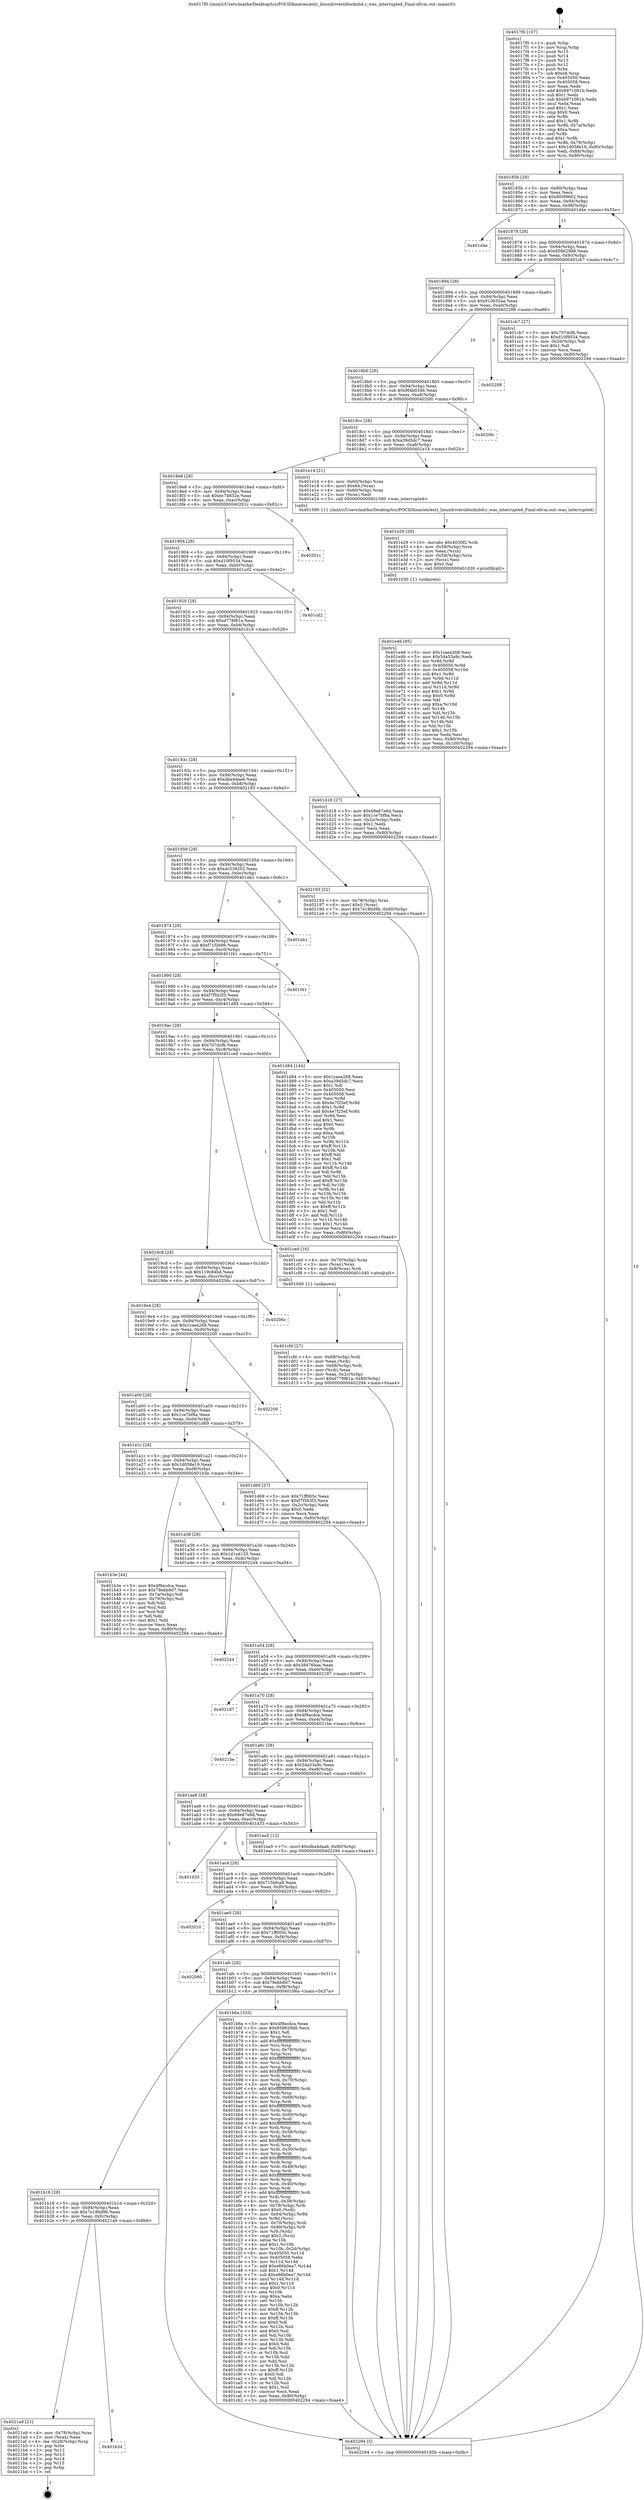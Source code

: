 digraph "0x4017f0" {
  label = "0x4017f0 (/mnt/c/Users/mathe/Desktop/tcc/POCII/binaries/extr_linuxdriversblocknbd.c_was_interrupted_Final-ollvm.out::main(0))"
  labelloc = "t"
  node[shape=record]

  Entry [label="",width=0.3,height=0.3,shape=circle,fillcolor=black,style=filled]
  "0x40185b" [label="{
     0x40185b [29]\l
     | [instrs]\l
     &nbsp;&nbsp;0x40185b \<+3\>: mov -0x80(%rbp),%eax\l
     &nbsp;&nbsp;0x40185e \<+2\>: mov %eax,%ecx\l
     &nbsp;&nbsp;0x401860 \<+6\>: sub $0x800f9662,%ecx\l
     &nbsp;&nbsp;0x401866 \<+6\>: mov %eax,-0x94(%rbp)\l
     &nbsp;&nbsp;0x40186c \<+6\>: mov %ecx,-0x98(%rbp)\l
     &nbsp;&nbsp;0x401872 \<+6\>: je 0000000000401d4e \<main+0x55e\>\l
  }"]
  "0x401d4e" [label="{
     0x401d4e\l
  }", style=dashed]
  "0x401878" [label="{
     0x401878 [28]\l
     | [instrs]\l
     &nbsp;&nbsp;0x401878 \<+5\>: jmp 000000000040187d \<main+0x8d\>\l
     &nbsp;&nbsp;0x40187d \<+6\>: mov -0x94(%rbp),%eax\l
     &nbsp;&nbsp;0x401883 \<+5\>: sub $0x858629d8,%eax\l
     &nbsp;&nbsp;0x401888 \<+6\>: mov %eax,-0x9c(%rbp)\l
     &nbsp;&nbsp;0x40188e \<+6\>: je 0000000000401cb7 \<main+0x4c7\>\l
  }"]
  Exit [label="",width=0.3,height=0.3,shape=circle,fillcolor=black,style=filled,peripheries=2]
  "0x401cb7" [label="{
     0x401cb7 [27]\l
     | [instrs]\l
     &nbsp;&nbsp;0x401cb7 \<+5\>: mov $0x707dcfb,%eax\l
     &nbsp;&nbsp;0x401cbc \<+5\>: mov $0xd10f9534,%ecx\l
     &nbsp;&nbsp;0x401cc1 \<+3\>: mov -0x2d(%rbp),%dl\l
     &nbsp;&nbsp;0x401cc4 \<+3\>: test $0x1,%dl\l
     &nbsp;&nbsp;0x401cc7 \<+3\>: cmovne %ecx,%eax\l
     &nbsp;&nbsp;0x401cca \<+3\>: mov %eax,-0x80(%rbp)\l
     &nbsp;&nbsp;0x401ccd \<+5\>: jmp 0000000000402294 \<main+0xaa4\>\l
  }"]
  "0x401894" [label="{
     0x401894 [28]\l
     | [instrs]\l
     &nbsp;&nbsp;0x401894 \<+5\>: jmp 0000000000401899 \<main+0xa9\>\l
     &nbsp;&nbsp;0x401899 \<+6\>: mov -0x94(%rbp),%eax\l
     &nbsp;&nbsp;0x40189f \<+5\>: sub $0x910635aa,%eax\l
     &nbsp;&nbsp;0x4018a4 \<+6\>: mov %eax,-0xa0(%rbp)\l
     &nbsp;&nbsp;0x4018aa \<+6\>: je 0000000000402288 \<main+0xa98\>\l
  }"]
  "0x401b34" [label="{
     0x401b34\l
  }", style=dashed]
  "0x402288" [label="{
     0x402288\l
  }", style=dashed]
  "0x4018b0" [label="{
     0x4018b0 [28]\l
     | [instrs]\l
     &nbsp;&nbsp;0x4018b0 \<+5\>: jmp 00000000004018b5 \<main+0xc5\>\l
     &nbsp;&nbsp;0x4018b5 \<+6\>: mov -0x94(%rbp),%eax\l
     &nbsp;&nbsp;0x4018bb \<+5\>: sub $0x9f4b0346,%eax\l
     &nbsp;&nbsp;0x4018c0 \<+6\>: mov %eax,-0xa4(%rbp)\l
     &nbsp;&nbsp;0x4018c6 \<+6\>: je 00000000004020fc \<main+0x90c\>\l
  }"]
  "0x4021a9" [label="{
     0x4021a9 [21]\l
     | [instrs]\l
     &nbsp;&nbsp;0x4021a9 \<+4\>: mov -0x78(%rbp),%rax\l
     &nbsp;&nbsp;0x4021ad \<+2\>: mov (%rax),%eax\l
     &nbsp;&nbsp;0x4021af \<+4\>: lea -0x28(%rbp),%rsp\l
     &nbsp;&nbsp;0x4021b3 \<+1\>: pop %rbx\l
     &nbsp;&nbsp;0x4021b4 \<+2\>: pop %r12\l
     &nbsp;&nbsp;0x4021b6 \<+2\>: pop %r13\l
     &nbsp;&nbsp;0x4021b8 \<+2\>: pop %r14\l
     &nbsp;&nbsp;0x4021ba \<+2\>: pop %r15\l
     &nbsp;&nbsp;0x4021bc \<+1\>: pop %rbp\l
     &nbsp;&nbsp;0x4021bd \<+1\>: ret\l
  }"]
  "0x4020fc" [label="{
     0x4020fc\l
  }", style=dashed]
  "0x4018cc" [label="{
     0x4018cc [28]\l
     | [instrs]\l
     &nbsp;&nbsp;0x4018cc \<+5\>: jmp 00000000004018d1 \<main+0xe1\>\l
     &nbsp;&nbsp;0x4018d1 \<+6\>: mov -0x94(%rbp),%eax\l
     &nbsp;&nbsp;0x4018d7 \<+5\>: sub $0xa39d5dc7,%eax\l
     &nbsp;&nbsp;0x4018dc \<+6\>: mov %eax,-0xa8(%rbp)\l
     &nbsp;&nbsp;0x4018e2 \<+6\>: je 0000000000401e14 \<main+0x624\>\l
  }"]
  "0x401e46" [label="{
     0x401e46 [95]\l
     | [instrs]\l
     &nbsp;&nbsp;0x401e46 \<+5\>: mov $0x1caea268,%esi\l
     &nbsp;&nbsp;0x401e4b \<+5\>: mov $0x54a53a9c,%edx\l
     &nbsp;&nbsp;0x401e50 \<+3\>: xor %r8d,%r8d\l
     &nbsp;&nbsp;0x401e53 \<+8\>: mov 0x405050,%r9d\l
     &nbsp;&nbsp;0x401e5b \<+8\>: mov 0x405058,%r10d\l
     &nbsp;&nbsp;0x401e63 \<+4\>: sub $0x1,%r8d\l
     &nbsp;&nbsp;0x401e67 \<+3\>: mov %r9d,%r11d\l
     &nbsp;&nbsp;0x401e6a \<+3\>: add %r8d,%r11d\l
     &nbsp;&nbsp;0x401e6d \<+4\>: imul %r11d,%r9d\l
     &nbsp;&nbsp;0x401e71 \<+4\>: and $0x1,%r9d\l
     &nbsp;&nbsp;0x401e75 \<+4\>: cmp $0x0,%r9d\l
     &nbsp;&nbsp;0x401e79 \<+3\>: sete %bl\l
     &nbsp;&nbsp;0x401e7c \<+4\>: cmp $0xa,%r10d\l
     &nbsp;&nbsp;0x401e80 \<+4\>: setl %r14b\l
     &nbsp;&nbsp;0x401e84 \<+3\>: mov %bl,%r15b\l
     &nbsp;&nbsp;0x401e87 \<+3\>: and %r14b,%r15b\l
     &nbsp;&nbsp;0x401e8a \<+3\>: xor %r14b,%bl\l
     &nbsp;&nbsp;0x401e8d \<+3\>: or %bl,%r15b\l
     &nbsp;&nbsp;0x401e90 \<+4\>: test $0x1,%r15b\l
     &nbsp;&nbsp;0x401e94 \<+3\>: cmovne %edx,%esi\l
     &nbsp;&nbsp;0x401e97 \<+3\>: mov %esi,-0x80(%rbp)\l
     &nbsp;&nbsp;0x401e9a \<+6\>: mov %eax,-0x100(%rbp)\l
     &nbsp;&nbsp;0x401ea0 \<+5\>: jmp 0000000000402294 \<main+0xaa4\>\l
  }"]
  "0x401e14" [label="{
     0x401e14 [21]\l
     | [instrs]\l
     &nbsp;&nbsp;0x401e14 \<+4\>: mov -0x60(%rbp),%rax\l
     &nbsp;&nbsp;0x401e18 \<+6\>: movl $0x64,(%rax)\l
     &nbsp;&nbsp;0x401e1e \<+4\>: mov -0x60(%rbp),%rax\l
     &nbsp;&nbsp;0x401e22 \<+2\>: mov (%rax),%edi\l
     &nbsp;&nbsp;0x401e24 \<+5\>: call 0000000000401590 \<was_interrupted\>\l
     | [calls]\l
     &nbsp;&nbsp;0x401590 \{1\} (/mnt/c/Users/mathe/Desktop/tcc/POCII/binaries/extr_linuxdriversblocknbd.c_was_interrupted_Final-ollvm.out::was_interrupted)\l
  }"]
  "0x4018e8" [label="{
     0x4018e8 [28]\l
     | [instrs]\l
     &nbsp;&nbsp;0x4018e8 \<+5\>: jmp 00000000004018ed \<main+0xfd\>\l
     &nbsp;&nbsp;0x4018ed \<+6\>: mov -0x94(%rbp),%eax\l
     &nbsp;&nbsp;0x4018f3 \<+5\>: sub $0xbc74832e,%eax\l
     &nbsp;&nbsp;0x4018f8 \<+6\>: mov %eax,-0xac(%rbp)\l
     &nbsp;&nbsp;0x4018fe \<+6\>: je 000000000040201c \<main+0x82c\>\l
  }"]
  "0x401e29" [label="{
     0x401e29 [29]\l
     | [instrs]\l
     &nbsp;&nbsp;0x401e29 \<+10\>: movabs $0x4030f2,%rdi\l
     &nbsp;&nbsp;0x401e33 \<+4\>: mov -0x58(%rbp),%rcx\l
     &nbsp;&nbsp;0x401e37 \<+2\>: mov %eax,(%rcx)\l
     &nbsp;&nbsp;0x401e39 \<+4\>: mov -0x58(%rbp),%rcx\l
     &nbsp;&nbsp;0x401e3d \<+2\>: mov (%rcx),%esi\l
     &nbsp;&nbsp;0x401e3f \<+2\>: mov $0x0,%al\l
     &nbsp;&nbsp;0x401e41 \<+5\>: call 0000000000401030 \<printf@plt\>\l
     | [calls]\l
     &nbsp;&nbsp;0x401030 \{1\} (unknown)\l
  }"]
  "0x40201c" [label="{
     0x40201c\l
  }", style=dashed]
  "0x401904" [label="{
     0x401904 [28]\l
     | [instrs]\l
     &nbsp;&nbsp;0x401904 \<+5\>: jmp 0000000000401909 \<main+0x119\>\l
     &nbsp;&nbsp;0x401909 \<+6\>: mov -0x94(%rbp),%eax\l
     &nbsp;&nbsp;0x40190f \<+5\>: sub $0xd10f9534,%eax\l
     &nbsp;&nbsp;0x401914 \<+6\>: mov %eax,-0xb0(%rbp)\l
     &nbsp;&nbsp;0x40191a \<+6\>: je 0000000000401cd2 \<main+0x4e2\>\l
  }"]
  "0x401cfd" [label="{
     0x401cfd [27]\l
     | [instrs]\l
     &nbsp;&nbsp;0x401cfd \<+4\>: mov -0x68(%rbp),%rdi\l
     &nbsp;&nbsp;0x401d01 \<+2\>: mov %eax,(%rdi)\l
     &nbsp;&nbsp;0x401d03 \<+4\>: mov -0x68(%rbp),%rdi\l
     &nbsp;&nbsp;0x401d07 \<+2\>: mov (%rdi),%eax\l
     &nbsp;&nbsp;0x401d09 \<+3\>: mov %eax,-0x2c(%rbp)\l
     &nbsp;&nbsp;0x401d0c \<+7\>: movl $0xd778f81a,-0x80(%rbp)\l
     &nbsp;&nbsp;0x401d13 \<+5\>: jmp 0000000000402294 \<main+0xaa4\>\l
  }"]
  "0x401cd2" [label="{
     0x401cd2\l
  }", style=dashed]
  "0x401920" [label="{
     0x401920 [28]\l
     | [instrs]\l
     &nbsp;&nbsp;0x401920 \<+5\>: jmp 0000000000401925 \<main+0x135\>\l
     &nbsp;&nbsp;0x401925 \<+6\>: mov -0x94(%rbp),%eax\l
     &nbsp;&nbsp;0x40192b \<+5\>: sub $0xd778f81a,%eax\l
     &nbsp;&nbsp;0x401930 \<+6\>: mov %eax,-0xb4(%rbp)\l
     &nbsp;&nbsp;0x401936 \<+6\>: je 0000000000401d18 \<main+0x528\>\l
  }"]
  "0x401b18" [label="{
     0x401b18 [28]\l
     | [instrs]\l
     &nbsp;&nbsp;0x401b18 \<+5\>: jmp 0000000000401b1d \<main+0x32d\>\l
     &nbsp;&nbsp;0x401b1d \<+6\>: mov -0x94(%rbp),%eax\l
     &nbsp;&nbsp;0x401b23 \<+5\>: sub $0x7e18bd9b,%eax\l
     &nbsp;&nbsp;0x401b28 \<+6\>: mov %eax,-0xfc(%rbp)\l
     &nbsp;&nbsp;0x401b2e \<+6\>: je 00000000004021a9 \<main+0x9b9\>\l
  }"]
  "0x401d18" [label="{
     0x401d18 [27]\l
     | [instrs]\l
     &nbsp;&nbsp;0x401d18 \<+5\>: mov $0x68e67e6d,%eax\l
     &nbsp;&nbsp;0x401d1d \<+5\>: mov $0x1ce7bf8a,%ecx\l
     &nbsp;&nbsp;0x401d22 \<+3\>: mov -0x2c(%rbp),%edx\l
     &nbsp;&nbsp;0x401d25 \<+3\>: cmp $0x1,%edx\l
     &nbsp;&nbsp;0x401d28 \<+3\>: cmovl %ecx,%eax\l
     &nbsp;&nbsp;0x401d2b \<+3\>: mov %eax,-0x80(%rbp)\l
     &nbsp;&nbsp;0x401d2e \<+5\>: jmp 0000000000402294 \<main+0xaa4\>\l
  }"]
  "0x40193c" [label="{
     0x40193c [28]\l
     | [instrs]\l
     &nbsp;&nbsp;0x40193c \<+5\>: jmp 0000000000401941 \<main+0x151\>\l
     &nbsp;&nbsp;0x401941 \<+6\>: mov -0x94(%rbp),%eax\l
     &nbsp;&nbsp;0x401947 \<+5\>: sub $0xdba4daa6,%eax\l
     &nbsp;&nbsp;0x40194c \<+6\>: mov %eax,-0xb8(%rbp)\l
     &nbsp;&nbsp;0x401952 \<+6\>: je 0000000000402193 \<main+0x9a3\>\l
  }"]
  "0x401b6a" [label="{
     0x401b6a [333]\l
     | [instrs]\l
     &nbsp;&nbsp;0x401b6a \<+5\>: mov $0x4f9acdca,%eax\l
     &nbsp;&nbsp;0x401b6f \<+5\>: mov $0x858629d8,%ecx\l
     &nbsp;&nbsp;0x401b74 \<+2\>: mov $0x1,%dl\l
     &nbsp;&nbsp;0x401b76 \<+3\>: mov %rsp,%rsi\l
     &nbsp;&nbsp;0x401b79 \<+4\>: add $0xfffffffffffffff0,%rsi\l
     &nbsp;&nbsp;0x401b7d \<+3\>: mov %rsi,%rsp\l
     &nbsp;&nbsp;0x401b80 \<+4\>: mov %rsi,-0x78(%rbp)\l
     &nbsp;&nbsp;0x401b84 \<+3\>: mov %rsp,%rsi\l
     &nbsp;&nbsp;0x401b87 \<+4\>: add $0xfffffffffffffff0,%rsi\l
     &nbsp;&nbsp;0x401b8b \<+3\>: mov %rsi,%rsp\l
     &nbsp;&nbsp;0x401b8e \<+3\>: mov %rsp,%rdi\l
     &nbsp;&nbsp;0x401b91 \<+4\>: add $0xfffffffffffffff0,%rdi\l
     &nbsp;&nbsp;0x401b95 \<+3\>: mov %rdi,%rsp\l
     &nbsp;&nbsp;0x401b98 \<+4\>: mov %rdi,-0x70(%rbp)\l
     &nbsp;&nbsp;0x401b9c \<+3\>: mov %rsp,%rdi\l
     &nbsp;&nbsp;0x401b9f \<+4\>: add $0xfffffffffffffff0,%rdi\l
     &nbsp;&nbsp;0x401ba3 \<+3\>: mov %rdi,%rsp\l
     &nbsp;&nbsp;0x401ba6 \<+4\>: mov %rdi,-0x68(%rbp)\l
     &nbsp;&nbsp;0x401baa \<+3\>: mov %rsp,%rdi\l
     &nbsp;&nbsp;0x401bad \<+4\>: add $0xfffffffffffffff0,%rdi\l
     &nbsp;&nbsp;0x401bb1 \<+3\>: mov %rdi,%rsp\l
     &nbsp;&nbsp;0x401bb4 \<+4\>: mov %rdi,-0x60(%rbp)\l
     &nbsp;&nbsp;0x401bb8 \<+3\>: mov %rsp,%rdi\l
     &nbsp;&nbsp;0x401bbb \<+4\>: add $0xfffffffffffffff0,%rdi\l
     &nbsp;&nbsp;0x401bbf \<+3\>: mov %rdi,%rsp\l
     &nbsp;&nbsp;0x401bc2 \<+4\>: mov %rdi,-0x58(%rbp)\l
     &nbsp;&nbsp;0x401bc6 \<+3\>: mov %rsp,%rdi\l
     &nbsp;&nbsp;0x401bc9 \<+4\>: add $0xfffffffffffffff0,%rdi\l
     &nbsp;&nbsp;0x401bcd \<+3\>: mov %rdi,%rsp\l
     &nbsp;&nbsp;0x401bd0 \<+4\>: mov %rdi,-0x50(%rbp)\l
     &nbsp;&nbsp;0x401bd4 \<+3\>: mov %rsp,%rdi\l
     &nbsp;&nbsp;0x401bd7 \<+4\>: add $0xfffffffffffffff0,%rdi\l
     &nbsp;&nbsp;0x401bdb \<+3\>: mov %rdi,%rsp\l
     &nbsp;&nbsp;0x401bde \<+4\>: mov %rdi,-0x48(%rbp)\l
     &nbsp;&nbsp;0x401be2 \<+3\>: mov %rsp,%rdi\l
     &nbsp;&nbsp;0x401be5 \<+4\>: add $0xfffffffffffffff0,%rdi\l
     &nbsp;&nbsp;0x401be9 \<+3\>: mov %rdi,%rsp\l
     &nbsp;&nbsp;0x401bec \<+4\>: mov %rdi,-0x40(%rbp)\l
     &nbsp;&nbsp;0x401bf0 \<+3\>: mov %rsp,%rdi\l
     &nbsp;&nbsp;0x401bf3 \<+4\>: add $0xfffffffffffffff0,%rdi\l
     &nbsp;&nbsp;0x401bf7 \<+3\>: mov %rdi,%rsp\l
     &nbsp;&nbsp;0x401bfa \<+4\>: mov %rdi,-0x38(%rbp)\l
     &nbsp;&nbsp;0x401bfe \<+4\>: mov -0x78(%rbp),%rdi\l
     &nbsp;&nbsp;0x401c02 \<+6\>: movl $0x0,(%rdi)\l
     &nbsp;&nbsp;0x401c08 \<+7\>: mov -0x84(%rbp),%r8d\l
     &nbsp;&nbsp;0x401c0f \<+3\>: mov %r8d,(%rsi)\l
     &nbsp;&nbsp;0x401c12 \<+4\>: mov -0x70(%rbp),%rdi\l
     &nbsp;&nbsp;0x401c16 \<+7\>: mov -0x90(%rbp),%r9\l
     &nbsp;&nbsp;0x401c1d \<+3\>: mov %r9,(%rdi)\l
     &nbsp;&nbsp;0x401c20 \<+3\>: cmpl $0x2,(%rsi)\l
     &nbsp;&nbsp;0x401c23 \<+4\>: setne %r10b\l
     &nbsp;&nbsp;0x401c27 \<+4\>: and $0x1,%r10b\l
     &nbsp;&nbsp;0x401c2b \<+4\>: mov %r10b,-0x2d(%rbp)\l
     &nbsp;&nbsp;0x401c2f \<+8\>: mov 0x405050,%r11d\l
     &nbsp;&nbsp;0x401c37 \<+7\>: mov 0x405058,%ebx\l
     &nbsp;&nbsp;0x401c3e \<+3\>: mov %r11d,%r14d\l
     &nbsp;&nbsp;0x401c41 \<+7\>: add $0xe86b0ea7,%r14d\l
     &nbsp;&nbsp;0x401c48 \<+4\>: sub $0x1,%r14d\l
     &nbsp;&nbsp;0x401c4c \<+7\>: sub $0xe86b0ea7,%r14d\l
     &nbsp;&nbsp;0x401c53 \<+4\>: imul %r14d,%r11d\l
     &nbsp;&nbsp;0x401c57 \<+4\>: and $0x1,%r11d\l
     &nbsp;&nbsp;0x401c5b \<+4\>: cmp $0x0,%r11d\l
     &nbsp;&nbsp;0x401c5f \<+4\>: sete %r10b\l
     &nbsp;&nbsp;0x401c63 \<+3\>: cmp $0xa,%ebx\l
     &nbsp;&nbsp;0x401c66 \<+4\>: setl %r15b\l
     &nbsp;&nbsp;0x401c6a \<+3\>: mov %r10b,%r12b\l
     &nbsp;&nbsp;0x401c6d \<+4\>: xor $0xff,%r12b\l
     &nbsp;&nbsp;0x401c71 \<+3\>: mov %r15b,%r13b\l
     &nbsp;&nbsp;0x401c74 \<+4\>: xor $0xff,%r13b\l
     &nbsp;&nbsp;0x401c78 \<+3\>: xor $0x0,%dl\l
     &nbsp;&nbsp;0x401c7b \<+3\>: mov %r12b,%sil\l
     &nbsp;&nbsp;0x401c7e \<+4\>: and $0x0,%sil\l
     &nbsp;&nbsp;0x401c82 \<+3\>: and %dl,%r10b\l
     &nbsp;&nbsp;0x401c85 \<+3\>: mov %r13b,%dil\l
     &nbsp;&nbsp;0x401c88 \<+4\>: and $0x0,%dil\l
     &nbsp;&nbsp;0x401c8c \<+3\>: and %dl,%r15b\l
     &nbsp;&nbsp;0x401c8f \<+3\>: or %r10b,%sil\l
     &nbsp;&nbsp;0x401c92 \<+3\>: or %r15b,%dil\l
     &nbsp;&nbsp;0x401c95 \<+3\>: xor %dil,%sil\l
     &nbsp;&nbsp;0x401c98 \<+3\>: or %r13b,%r12b\l
     &nbsp;&nbsp;0x401c9b \<+4\>: xor $0xff,%r12b\l
     &nbsp;&nbsp;0x401c9f \<+3\>: or $0x0,%dl\l
     &nbsp;&nbsp;0x401ca2 \<+3\>: and %dl,%r12b\l
     &nbsp;&nbsp;0x401ca5 \<+3\>: or %r12b,%sil\l
     &nbsp;&nbsp;0x401ca8 \<+4\>: test $0x1,%sil\l
     &nbsp;&nbsp;0x401cac \<+3\>: cmovne %ecx,%eax\l
     &nbsp;&nbsp;0x401caf \<+3\>: mov %eax,-0x80(%rbp)\l
     &nbsp;&nbsp;0x401cb2 \<+5\>: jmp 0000000000402294 \<main+0xaa4\>\l
  }"]
  "0x402193" [label="{
     0x402193 [22]\l
     | [instrs]\l
     &nbsp;&nbsp;0x402193 \<+4\>: mov -0x78(%rbp),%rax\l
     &nbsp;&nbsp;0x402197 \<+6\>: movl $0x0,(%rax)\l
     &nbsp;&nbsp;0x40219d \<+7\>: movl $0x7e18bd9b,-0x80(%rbp)\l
     &nbsp;&nbsp;0x4021a4 \<+5\>: jmp 0000000000402294 \<main+0xaa4\>\l
  }"]
  "0x401958" [label="{
     0x401958 [28]\l
     | [instrs]\l
     &nbsp;&nbsp;0x401958 \<+5\>: jmp 000000000040195d \<main+0x16d\>\l
     &nbsp;&nbsp;0x40195d \<+6\>: mov -0x94(%rbp),%eax\l
     &nbsp;&nbsp;0x401963 \<+5\>: sub $0xdc539202,%eax\l
     &nbsp;&nbsp;0x401968 \<+6\>: mov %eax,-0xbc(%rbp)\l
     &nbsp;&nbsp;0x40196e \<+6\>: je 0000000000401eb1 \<main+0x6c1\>\l
  }"]
  "0x401afc" [label="{
     0x401afc [28]\l
     | [instrs]\l
     &nbsp;&nbsp;0x401afc \<+5\>: jmp 0000000000401b01 \<main+0x311\>\l
     &nbsp;&nbsp;0x401b01 \<+6\>: mov -0x94(%rbp),%eax\l
     &nbsp;&nbsp;0x401b07 \<+5\>: sub $0x78ebb8d7,%eax\l
     &nbsp;&nbsp;0x401b0c \<+6\>: mov %eax,-0xf8(%rbp)\l
     &nbsp;&nbsp;0x401b12 \<+6\>: je 0000000000401b6a \<main+0x37a\>\l
  }"]
  "0x401eb1" [label="{
     0x401eb1\l
  }", style=dashed]
  "0x401974" [label="{
     0x401974 [28]\l
     | [instrs]\l
     &nbsp;&nbsp;0x401974 \<+5\>: jmp 0000000000401979 \<main+0x189\>\l
     &nbsp;&nbsp;0x401979 \<+6\>: mov -0x94(%rbp),%eax\l
     &nbsp;&nbsp;0x40197f \<+5\>: sub $0xf71f2686,%eax\l
     &nbsp;&nbsp;0x401984 \<+6\>: mov %eax,-0xc0(%rbp)\l
     &nbsp;&nbsp;0x40198a \<+6\>: je 0000000000401f41 \<main+0x751\>\l
  }"]
  "0x402060" [label="{
     0x402060\l
  }", style=dashed]
  "0x401f41" [label="{
     0x401f41\l
  }", style=dashed]
  "0x401990" [label="{
     0x401990 [28]\l
     | [instrs]\l
     &nbsp;&nbsp;0x401990 \<+5\>: jmp 0000000000401995 \<main+0x1a5\>\l
     &nbsp;&nbsp;0x401995 \<+6\>: mov -0x94(%rbp),%eax\l
     &nbsp;&nbsp;0x40199b \<+5\>: sub $0xf7f5b3f3,%eax\l
     &nbsp;&nbsp;0x4019a0 \<+6\>: mov %eax,-0xc4(%rbp)\l
     &nbsp;&nbsp;0x4019a6 \<+6\>: je 0000000000401d84 \<main+0x594\>\l
  }"]
  "0x401ae0" [label="{
     0x401ae0 [28]\l
     | [instrs]\l
     &nbsp;&nbsp;0x401ae0 \<+5\>: jmp 0000000000401ae5 \<main+0x2f5\>\l
     &nbsp;&nbsp;0x401ae5 \<+6\>: mov -0x94(%rbp),%eax\l
     &nbsp;&nbsp;0x401aeb \<+5\>: sub $0x71ff005c,%eax\l
     &nbsp;&nbsp;0x401af0 \<+6\>: mov %eax,-0xf4(%rbp)\l
     &nbsp;&nbsp;0x401af6 \<+6\>: je 0000000000402060 \<main+0x870\>\l
  }"]
  "0x401d84" [label="{
     0x401d84 [144]\l
     | [instrs]\l
     &nbsp;&nbsp;0x401d84 \<+5\>: mov $0x1caea268,%eax\l
     &nbsp;&nbsp;0x401d89 \<+5\>: mov $0xa39d5dc7,%ecx\l
     &nbsp;&nbsp;0x401d8e \<+2\>: mov $0x1,%dl\l
     &nbsp;&nbsp;0x401d90 \<+7\>: mov 0x405050,%esi\l
     &nbsp;&nbsp;0x401d97 \<+7\>: mov 0x405058,%edi\l
     &nbsp;&nbsp;0x401d9e \<+3\>: mov %esi,%r8d\l
     &nbsp;&nbsp;0x401da1 \<+7\>: sub $0x4e7f25ef,%r8d\l
     &nbsp;&nbsp;0x401da8 \<+4\>: sub $0x1,%r8d\l
     &nbsp;&nbsp;0x401dac \<+7\>: add $0x4e7f25ef,%r8d\l
     &nbsp;&nbsp;0x401db3 \<+4\>: imul %r8d,%esi\l
     &nbsp;&nbsp;0x401db7 \<+3\>: and $0x1,%esi\l
     &nbsp;&nbsp;0x401dba \<+3\>: cmp $0x0,%esi\l
     &nbsp;&nbsp;0x401dbd \<+4\>: sete %r9b\l
     &nbsp;&nbsp;0x401dc1 \<+3\>: cmp $0xa,%edi\l
     &nbsp;&nbsp;0x401dc4 \<+4\>: setl %r10b\l
     &nbsp;&nbsp;0x401dc8 \<+3\>: mov %r9b,%r11b\l
     &nbsp;&nbsp;0x401dcb \<+4\>: xor $0xff,%r11b\l
     &nbsp;&nbsp;0x401dcf \<+3\>: mov %r10b,%bl\l
     &nbsp;&nbsp;0x401dd2 \<+3\>: xor $0xff,%bl\l
     &nbsp;&nbsp;0x401dd5 \<+3\>: xor $0x1,%dl\l
     &nbsp;&nbsp;0x401dd8 \<+3\>: mov %r11b,%r14b\l
     &nbsp;&nbsp;0x401ddb \<+4\>: and $0xff,%r14b\l
     &nbsp;&nbsp;0x401ddf \<+3\>: and %dl,%r9b\l
     &nbsp;&nbsp;0x401de2 \<+3\>: mov %bl,%r15b\l
     &nbsp;&nbsp;0x401de5 \<+4\>: and $0xff,%r15b\l
     &nbsp;&nbsp;0x401de9 \<+3\>: and %dl,%r10b\l
     &nbsp;&nbsp;0x401dec \<+3\>: or %r9b,%r14b\l
     &nbsp;&nbsp;0x401def \<+3\>: or %r10b,%r15b\l
     &nbsp;&nbsp;0x401df2 \<+3\>: xor %r15b,%r14b\l
     &nbsp;&nbsp;0x401df5 \<+3\>: or %bl,%r11b\l
     &nbsp;&nbsp;0x401df8 \<+4\>: xor $0xff,%r11b\l
     &nbsp;&nbsp;0x401dfc \<+3\>: or $0x1,%dl\l
     &nbsp;&nbsp;0x401dff \<+3\>: and %dl,%r11b\l
     &nbsp;&nbsp;0x401e02 \<+3\>: or %r11b,%r14b\l
     &nbsp;&nbsp;0x401e05 \<+4\>: test $0x1,%r14b\l
     &nbsp;&nbsp;0x401e09 \<+3\>: cmovne %ecx,%eax\l
     &nbsp;&nbsp;0x401e0c \<+3\>: mov %eax,-0x80(%rbp)\l
     &nbsp;&nbsp;0x401e0f \<+5\>: jmp 0000000000402294 \<main+0xaa4\>\l
  }"]
  "0x4019ac" [label="{
     0x4019ac [28]\l
     | [instrs]\l
     &nbsp;&nbsp;0x4019ac \<+5\>: jmp 00000000004019b1 \<main+0x1c1\>\l
     &nbsp;&nbsp;0x4019b1 \<+6\>: mov -0x94(%rbp),%eax\l
     &nbsp;&nbsp;0x4019b7 \<+5\>: sub $0x707dcfb,%eax\l
     &nbsp;&nbsp;0x4019bc \<+6\>: mov %eax,-0xc8(%rbp)\l
     &nbsp;&nbsp;0x4019c2 \<+6\>: je 0000000000401ced \<main+0x4fd\>\l
  }"]
  "0x402010" [label="{
     0x402010\l
  }", style=dashed]
  "0x401ced" [label="{
     0x401ced [16]\l
     | [instrs]\l
     &nbsp;&nbsp;0x401ced \<+4\>: mov -0x70(%rbp),%rax\l
     &nbsp;&nbsp;0x401cf1 \<+3\>: mov (%rax),%rax\l
     &nbsp;&nbsp;0x401cf4 \<+4\>: mov 0x8(%rax),%rdi\l
     &nbsp;&nbsp;0x401cf8 \<+5\>: call 0000000000401040 \<atoi@plt\>\l
     | [calls]\l
     &nbsp;&nbsp;0x401040 \{1\} (unknown)\l
  }"]
  "0x4019c8" [label="{
     0x4019c8 [28]\l
     | [instrs]\l
     &nbsp;&nbsp;0x4019c8 \<+5\>: jmp 00000000004019cd \<main+0x1dd\>\l
     &nbsp;&nbsp;0x4019cd \<+6\>: mov -0x94(%rbp),%eax\l
     &nbsp;&nbsp;0x4019d3 \<+5\>: sub $0x119c84bd,%eax\l
     &nbsp;&nbsp;0x4019d8 \<+6\>: mov %eax,-0xcc(%rbp)\l
     &nbsp;&nbsp;0x4019de \<+6\>: je 000000000040206c \<main+0x87c\>\l
  }"]
  "0x401ac4" [label="{
     0x401ac4 [28]\l
     | [instrs]\l
     &nbsp;&nbsp;0x401ac4 \<+5\>: jmp 0000000000401ac9 \<main+0x2d9\>\l
     &nbsp;&nbsp;0x401ac9 \<+6\>: mov -0x94(%rbp),%eax\l
     &nbsp;&nbsp;0x401acf \<+5\>: sub $0x715bfca8,%eax\l
     &nbsp;&nbsp;0x401ad4 \<+6\>: mov %eax,-0xf0(%rbp)\l
     &nbsp;&nbsp;0x401ada \<+6\>: je 0000000000402010 \<main+0x820\>\l
  }"]
  "0x40206c" [label="{
     0x40206c\l
  }", style=dashed]
  "0x4019e4" [label="{
     0x4019e4 [28]\l
     | [instrs]\l
     &nbsp;&nbsp;0x4019e4 \<+5\>: jmp 00000000004019e9 \<main+0x1f9\>\l
     &nbsp;&nbsp;0x4019e9 \<+6\>: mov -0x94(%rbp),%eax\l
     &nbsp;&nbsp;0x4019ef \<+5\>: sub $0x1caea268,%eax\l
     &nbsp;&nbsp;0x4019f4 \<+6\>: mov %eax,-0xd0(%rbp)\l
     &nbsp;&nbsp;0x4019fa \<+6\>: je 0000000000402200 \<main+0xa10\>\l
  }"]
  "0x401d33" [label="{
     0x401d33\l
  }", style=dashed]
  "0x402200" [label="{
     0x402200\l
  }", style=dashed]
  "0x401a00" [label="{
     0x401a00 [28]\l
     | [instrs]\l
     &nbsp;&nbsp;0x401a00 \<+5\>: jmp 0000000000401a05 \<main+0x215\>\l
     &nbsp;&nbsp;0x401a05 \<+6\>: mov -0x94(%rbp),%eax\l
     &nbsp;&nbsp;0x401a0b \<+5\>: sub $0x1ce7bf8a,%eax\l
     &nbsp;&nbsp;0x401a10 \<+6\>: mov %eax,-0xd4(%rbp)\l
     &nbsp;&nbsp;0x401a16 \<+6\>: je 0000000000401d69 \<main+0x579\>\l
  }"]
  "0x401aa8" [label="{
     0x401aa8 [28]\l
     | [instrs]\l
     &nbsp;&nbsp;0x401aa8 \<+5\>: jmp 0000000000401aad \<main+0x2bd\>\l
     &nbsp;&nbsp;0x401aad \<+6\>: mov -0x94(%rbp),%eax\l
     &nbsp;&nbsp;0x401ab3 \<+5\>: sub $0x68e67e6d,%eax\l
     &nbsp;&nbsp;0x401ab8 \<+6\>: mov %eax,-0xec(%rbp)\l
     &nbsp;&nbsp;0x401abe \<+6\>: je 0000000000401d33 \<main+0x543\>\l
  }"]
  "0x401d69" [label="{
     0x401d69 [27]\l
     | [instrs]\l
     &nbsp;&nbsp;0x401d69 \<+5\>: mov $0x71ff005c,%eax\l
     &nbsp;&nbsp;0x401d6e \<+5\>: mov $0xf7f5b3f3,%ecx\l
     &nbsp;&nbsp;0x401d73 \<+3\>: mov -0x2c(%rbp),%edx\l
     &nbsp;&nbsp;0x401d76 \<+3\>: cmp $0x0,%edx\l
     &nbsp;&nbsp;0x401d79 \<+3\>: cmove %ecx,%eax\l
     &nbsp;&nbsp;0x401d7c \<+3\>: mov %eax,-0x80(%rbp)\l
     &nbsp;&nbsp;0x401d7f \<+5\>: jmp 0000000000402294 \<main+0xaa4\>\l
  }"]
  "0x401a1c" [label="{
     0x401a1c [28]\l
     | [instrs]\l
     &nbsp;&nbsp;0x401a1c \<+5\>: jmp 0000000000401a21 \<main+0x231\>\l
     &nbsp;&nbsp;0x401a21 \<+6\>: mov -0x94(%rbp),%eax\l
     &nbsp;&nbsp;0x401a27 \<+5\>: sub $0x1d058e19,%eax\l
     &nbsp;&nbsp;0x401a2c \<+6\>: mov %eax,-0xd8(%rbp)\l
     &nbsp;&nbsp;0x401a32 \<+6\>: je 0000000000401b3e \<main+0x34e\>\l
  }"]
  "0x401ea5" [label="{
     0x401ea5 [12]\l
     | [instrs]\l
     &nbsp;&nbsp;0x401ea5 \<+7\>: movl $0xdba4daa6,-0x80(%rbp)\l
     &nbsp;&nbsp;0x401eac \<+5\>: jmp 0000000000402294 \<main+0xaa4\>\l
  }"]
  "0x401b3e" [label="{
     0x401b3e [44]\l
     | [instrs]\l
     &nbsp;&nbsp;0x401b3e \<+5\>: mov $0x4f9acdca,%eax\l
     &nbsp;&nbsp;0x401b43 \<+5\>: mov $0x78ebb8d7,%ecx\l
     &nbsp;&nbsp;0x401b48 \<+3\>: mov -0x7a(%rbp),%dl\l
     &nbsp;&nbsp;0x401b4b \<+4\>: mov -0x79(%rbp),%sil\l
     &nbsp;&nbsp;0x401b4f \<+3\>: mov %dl,%dil\l
     &nbsp;&nbsp;0x401b52 \<+3\>: and %sil,%dil\l
     &nbsp;&nbsp;0x401b55 \<+3\>: xor %sil,%dl\l
     &nbsp;&nbsp;0x401b58 \<+3\>: or %dl,%dil\l
     &nbsp;&nbsp;0x401b5b \<+4\>: test $0x1,%dil\l
     &nbsp;&nbsp;0x401b5f \<+3\>: cmovne %ecx,%eax\l
     &nbsp;&nbsp;0x401b62 \<+3\>: mov %eax,-0x80(%rbp)\l
     &nbsp;&nbsp;0x401b65 \<+5\>: jmp 0000000000402294 \<main+0xaa4\>\l
  }"]
  "0x401a38" [label="{
     0x401a38 [28]\l
     | [instrs]\l
     &nbsp;&nbsp;0x401a38 \<+5\>: jmp 0000000000401a3d \<main+0x24d\>\l
     &nbsp;&nbsp;0x401a3d \<+6\>: mov -0x94(%rbp),%eax\l
     &nbsp;&nbsp;0x401a43 \<+5\>: sub $0x1d1ed155,%eax\l
     &nbsp;&nbsp;0x401a48 \<+6\>: mov %eax,-0xdc(%rbp)\l
     &nbsp;&nbsp;0x401a4e \<+6\>: je 0000000000402244 \<main+0xa54\>\l
  }"]
  "0x402294" [label="{
     0x402294 [5]\l
     | [instrs]\l
     &nbsp;&nbsp;0x402294 \<+5\>: jmp 000000000040185b \<main+0x6b\>\l
  }"]
  "0x4017f0" [label="{
     0x4017f0 [107]\l
     | [instrs]\l
     &nbsp;&nbsp;0x4017f0 \<+1\>: push %rbp\l
     &nbsp;&nbsp;0x4017f1 \<+3\>: mov %rsp,%rbp\l
     &nbsp;&nbsp;0x4017f4 \<+2\>: push %r15\l
     &nbsp;&nbsp;0x4017f6 \<+2\>: push %r14\l
     &nbsp;&nbsp;0x4017f8 \<+2\>: push %r13\l
     &nbsp;&nbsp;0x4017fa \<+2\>: push %r12\l
     &nbsp;&nbsp;0x4017fc \<+1\>: push %rbx\l
     &nbsp;&nbsp;0x4017fd \<+7\>: sub $0xe8,%rsp\l
     &nbsp;&nbsp;0x401804 \<+7\>: mov 0x405050,%eax\l
     &nbsp;&nbsp;0x40180b \<+7\>: mov 0x405058,%ecx\l
     &nbsp;&nbsp;0x401812 \<+2\>: mov %eax,%edx\l
     &nbsp;&nbsp;0x401814 \<+6\>: add $0x6971081b,%edx\l
     &nbsp;&nbsp;0x40181a \<+3\>: sub $0x1,%edx\l
     &nbsp;&nbsp;0x40181d \<+6\>: sub $0x6971081b,%edx\l
     &nbsp;&nbsp;0x401823 \<+3\>: imul %edx,%eax\l
     &nbsp;&nbsp;0x401826 \<+3\>: and $0x1,%eax\l
     &nbsp;&nbsp;0x401829 \<+3\>: cmp $0x0,%eax\l
     &nbsp;&nbsp;0x40182c \<+4\>: sete %r8b\l
     &nbsp;&nbsp;0x401830 \<+4\>: and $0x1,%r8b\l
     &nbsp;&nbsp;0x401834 \<+4\>: mov %r8b,-0x7a(%rbp)\l
     &nbsp;&nbsp;0x401838 \<+3\>: cmp $0xa,%ecx\l
     &nbsp;&nbsp;0x40183b \<+4\>: setl %r8b\l
     &nbsp;&nbsp;0x40183f \<+4\>: and $0x1,%r8b\l
     &nbsp;&nbsp;0x401843 \<+4\>: mov %r8b,-0x79(%rbp)\l
     &nbsp;&nbsp;0x401847 \<+7\>: movl $0x1d058e19,-0x80(%rbp)\l
     &nbsp;&nbsp;0x40184e \<+6\>: mov %edi,-0x84(%rbp)\l
     &nbsp;&nbsp;0x401854 \<+7\>: mov %rsi,-0x90(%rbp)\l
  }"]
  "0x401a8c" [label="{
     0x401a8c [28]\l
     | [instrs]\l
     &nbsp;&nbsp;0x401a8c \<+5\>: jmp 0000000000401a91 \<main+0x2a1\>\l
     &nbsp;&nbsp;0x401a91 \<+6\>: mov -0x94(%rbp),%eax\l
     &nbsp;&nbsp;0x401a97 \<+5\>: sub $0x54a53a9c,%eax\l
     &nbsp;&nbsp;0x401a9c \<+6\>: mov %eax,-0xe8(%rbp)\l
     &nbsp;&nbsp;0x401aa2 \<+6\>: je 0000000000401ea5 \<main+0x6b5\>\l
  }"]
  "0x402244" [label="{
     0x402244\l
  }", style=dashed]
  "0x401a54" [label="{
     0x401a54 [28]\l
     | [instrs]\l
     &nbsp;&nbsp;0x401a54 \<+5\>: jmp 0000000000401a59 \<main+0x269\>\l
     &nbsp;&nbsp;0x401a59 \<+6\>: mov -0x94(%rbp),%eax\l
     &nbsp;&nbsp;0x401a5f \<+5\>: sub $0x38476baa,%eax\l
     &nbsp;&nbsp;0x401a64 \<+6\>: mov %eax,-0xe0(%rbp)\l
     &nbsp;&nbsp;0x401a6a \<+6\>: je 0000000000402187 \<main+0x997\>\l
  }"]
  "0x4021be" [label="{
     0x4021be\l
  }", style=dashed]
  "0x402187" [label="{
     0x402187\l
  }", style=dashed]
  "0x401a70" [label="{
     0x401a70 [28]\l
     | [instrs]\l
     &nbsp;&nbsp;0x401a70 \<+5\>: jmp 0000000000401a75 \<main+0x285\>\l
     &nbsp;&nbsp;0x401a75 \<+6\>: mov -0x94(%rbp),%eax\l
     &nbsp;&nbsp;0x401a7b \<+5\>: sub $0x4f9acdca,%eax\l
     &nbsp;&nbsp;0x401a80 \<+6\>: mov %eax,-0xe4(%rbp)\l
     &nbsp;&nbsp;0x401a86 \<+6\>: je 00000000004021be \<main+0x9ce\>\l
  }"]
  Entry -> "0x4017f0" [label=" 1"]
  "0x40185b" -> "0x401d4e" [label=" 0"]
  "0x40185b" -> "0x401878" [label=" 11"]
  "0x4021a9" -> Exit [label=" 1"]
  "0x401878" -> "0x401cb7" [label=" 1"]
  "0x401878" -> "0x401894" [label=" 10"]
  "0x401b18" -> "0x401b34" [label=" 0"]
  "0x401894" -> "0x402288" [label=" 0"]
  "0x401894" -> "0x4018b0" [label=" 10"]
  "0x401b18" -> "0x4021a9" [label=" 1"]
  "0x4018b0" -> "0x4020fc" [label=" 0"]
  "0x4018b0" -> "0x4018cc" [label=" 10"]
  "0x402193" -> "0x402294" [label=" 1"]
  "0x4018cc" -> "0x401e14" [label=" 1"]
  "0x4018cc" -> "0x4018e8" [label=" 9"]
  "0x401ea5" -> "0x402294" [label=" 1"]
  "0x4018e8" -> "0x40201c" [label=" 0"]
  "0x4018e8" -> "0x401904" [label=" 9"]
  "0x401e46" -> "0x402294" [label=" 1"]
  "0x401904" -> "0x401cd2" [label=" 0"]
  "0x401904" -> "0x401920" [label=" 9"]
  "0x401e29" -> "0x401e46" [label=" 1"]
  "0x401920" -> "0x401d18" [label=" 1"]
  "0x401920" -> "0x40193c" [label=" 8"]
  "0x401d84" -> "0x402294" [label=" 1"]
  "0x40193c" -> "0x402193" [label=" 1"]
  "0x40193c" -> "0x401958" [label=" 7"]
  "0x401d69" -> "0x402294" [label=" 1"]
  "0x401958" -> "0x401eb1" [label=" 0"]
  "0x401958" -> "0x401974" [label=" 7"]
  "0x401cfd" -> "0x402294" [label=" 1"]
  "0x401974" -> "0x401f41" [label=" 0"]
  "0x401974" -> "0x401990" [label=" 7"]
  "0x401ced" -> "0x401cfd" [label=" 1"]
  "0x401990" -> "0x401d84" [label=" 1"]
  "0x401990" -> "0x4019ac" [label=" 6"]
  "0x401b6a" -> "0x402294" [label=" 1"]
  "0x4019ac" -> "0x401ced" [label=" 1"]
  "0x4019ac" -> "0x4019c8" [label=" 5"]
  "0x401e14" -> "0x401e29" [label=" 1"]
  "0x4019c8" -> "0x40206c" [label=" 0"]
  "0x4019c8" -> "0x4019e4" [label=" 5"]
  "0x401afc" -> "0x401b6a" [label=" 1"]
  "0x4019e4" -> "0x402200" [label=" 0"]
  "0x4019e4" -> "0x401a00" [label=" 5"]
  "0x401d18" -> "0x402294" [label=" 1"]
  "0x401a00" -> "0x401d69" [label=" 1"]
  "0x401a00" -> "0x401a1c" [label=" 4"]
  "0x401ae0" -> "0x402060" [label=" 0"]
  "0x401a1c" -> "0x401b3e" [label=" 1"]
  "0x401a1c" -> "0x401a38" [label=" 3"]
  "0x401b3e" -> "0x402294" [label=" 1"]
  "0x4017f0" -> "0x40185b" [label=" 1"]
  "0x402294" -> "0x40185b" [label=" 10"]
  "0x401cb7" -> "0x402294" [label=" 1"]
  "0x401a38" -> "0x402244" [label=" 0"]
  "0x401a38" -> "0x401a54" [label=" 3"]
  "0x401ac4" -> "0x402010" [label=" 0"]
  "0x401a54" -> "0x402187" [label=" 0"]
  "0x401a54" -> "0x401a70" [label=" 3"]
  "0x401afc" -> "0x401b18" [label=" 1"]
  "0x401a70" -> "0x4021be" [label=" 0"]
  "0x401a70" -> "0x401a8c" [label=" 3"]
  "0x401ac4" -> "0x401ae0" [label=" 2"]
  "0x401a8c" -> "0x401ea5" [label=" 1"]
  "0x401a8c" -> "0x401aa8" [label=" 2"]
  "0x401ae0" -> "0x401afc" [label=" 2"]
  "0x401aa8" -> "0x401d33" [label=" 0"]
  "0x401aa8" -> "0x401ac4" [label=" 2"]
}
